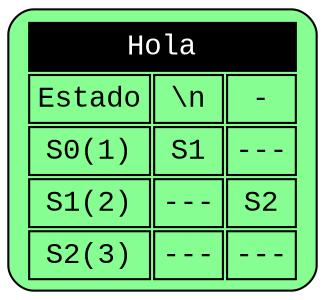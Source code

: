 digraph G{
graph [fontsize=30 labelloc="t" label="" splines=true overlap=false rankdir = "LR"];

"state5" [ style = "filled" penwidth = 1 fillcolor="#86FE92" fontname = "Courier New" shape = "Mrecord" label =
<<table border="0" cellborder="1" cellpadding="3" bgcolor="#86FE92">
<tr><td bgcolor="black" align="center" colspan="3"><font color="white">Hola</font></td></tr>

<tr>
<td align="left">Estado</td>
<td>\n</td>
<td>-</td>
</tr>


<tr><td>S0(1)</td>
<td>S1</td>
<td>---</td>
</tr>
<tr><td>S1(2)</td>
<td>---</td>
<td>S2</td>
</tr>
<tr><td>S2(3)</td>
<td>---</td>
<td>---</td>
</tr>

 </table>>];}
